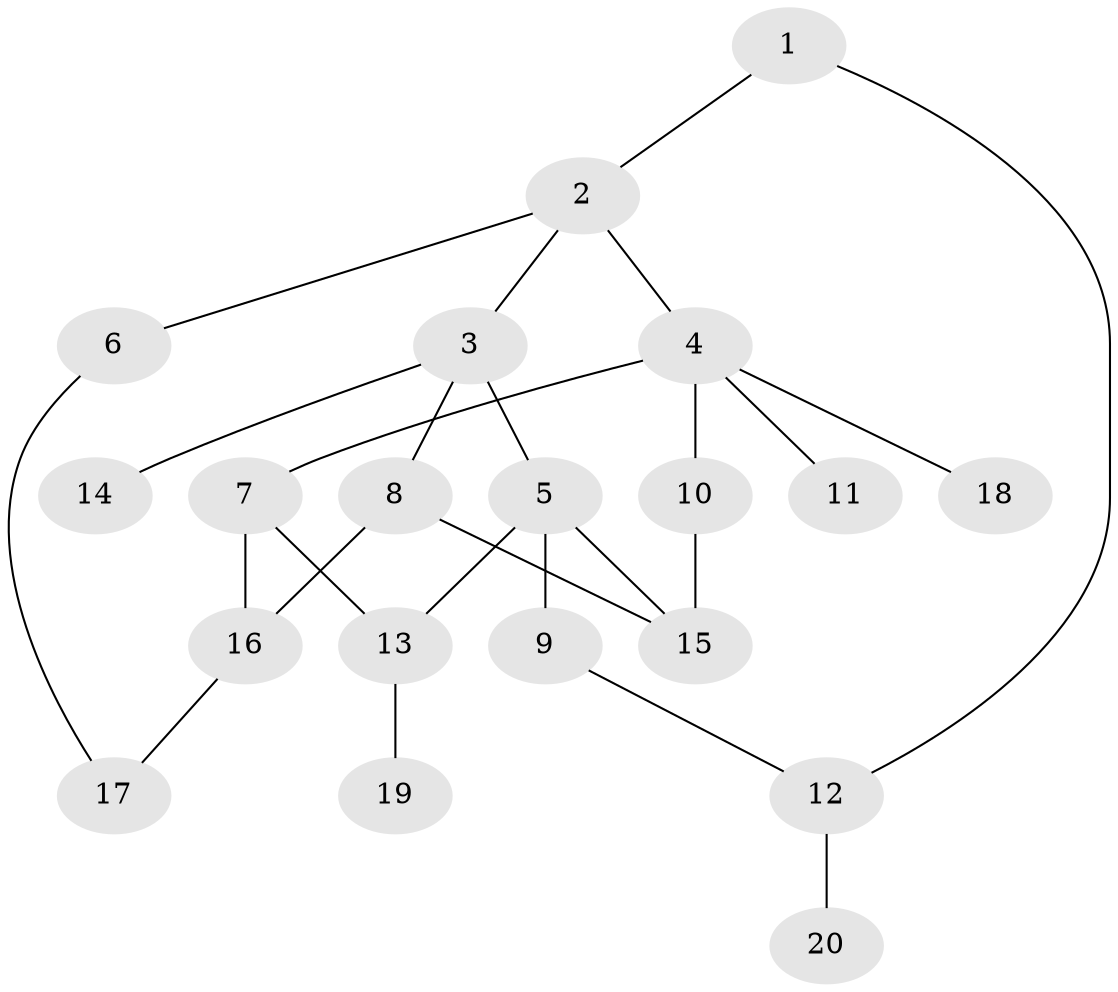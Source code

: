 // Generated by graph-tools (version 1.1) at 2025/46/02/15/25 05:46:28]
// undirected, 20 vertices, 25 edges
graph export_dot {
graph [start="1"]
  node [color=gray90,style=filled];
  1;
  2;
  3;
  4;
  5;
  6;
  7;
  8;
  9;
  10;
  11;
  12;
  13;
  14;
  15;
  16;
  17;
  18;
  19;
  20;
  1 -- 2;
  1 -- 12;
  2 -- 3;
  2 -- 4;
  2 -- 6;
  3 -- 5;
  3 -- 8;
  3 -- 14;
  4 -- 7;
  4 -- 10;
  4 -- 11;
  4 -- 18;
  5 -- 9;
  5 -- 15;
  5 -- 13;
  6 -- 17;
  7 -- 13;
  7 -- 16;
  8 -- 16;
  8 -- 15;
  9 -- 12;
  10 -- 15;
  12 -- 20;
  13 -- 19;
  16 -- 17;
}
